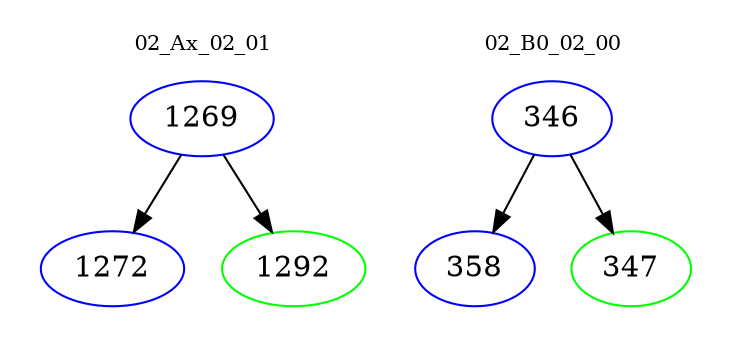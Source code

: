 digraph{
subgraph cluster_0 {
color = white
label = "02_Ax_02_01";
fontsize=10;
T0_1269 [label="1269", color="blue"]
T0_1269 -> T0_1272 [color="black"]
T0_1272 [label="1272", color="blue"]
T0_1269 -> T0_1292 [color="black"]
T0_1292 [label="1292", color="green"]
}
subgraph cluster_1 {
color = white
label = "02_B0_02_00";
fontsize=10;
T1_346 [label="346", color="blue"]
T1_346 -> T1_358 [color="black"]
T1_358 [label="358", color="blue"]
T1_346 -> T1_347 [color="black"]
T1_347 [label="347", color="green"]
}
}
